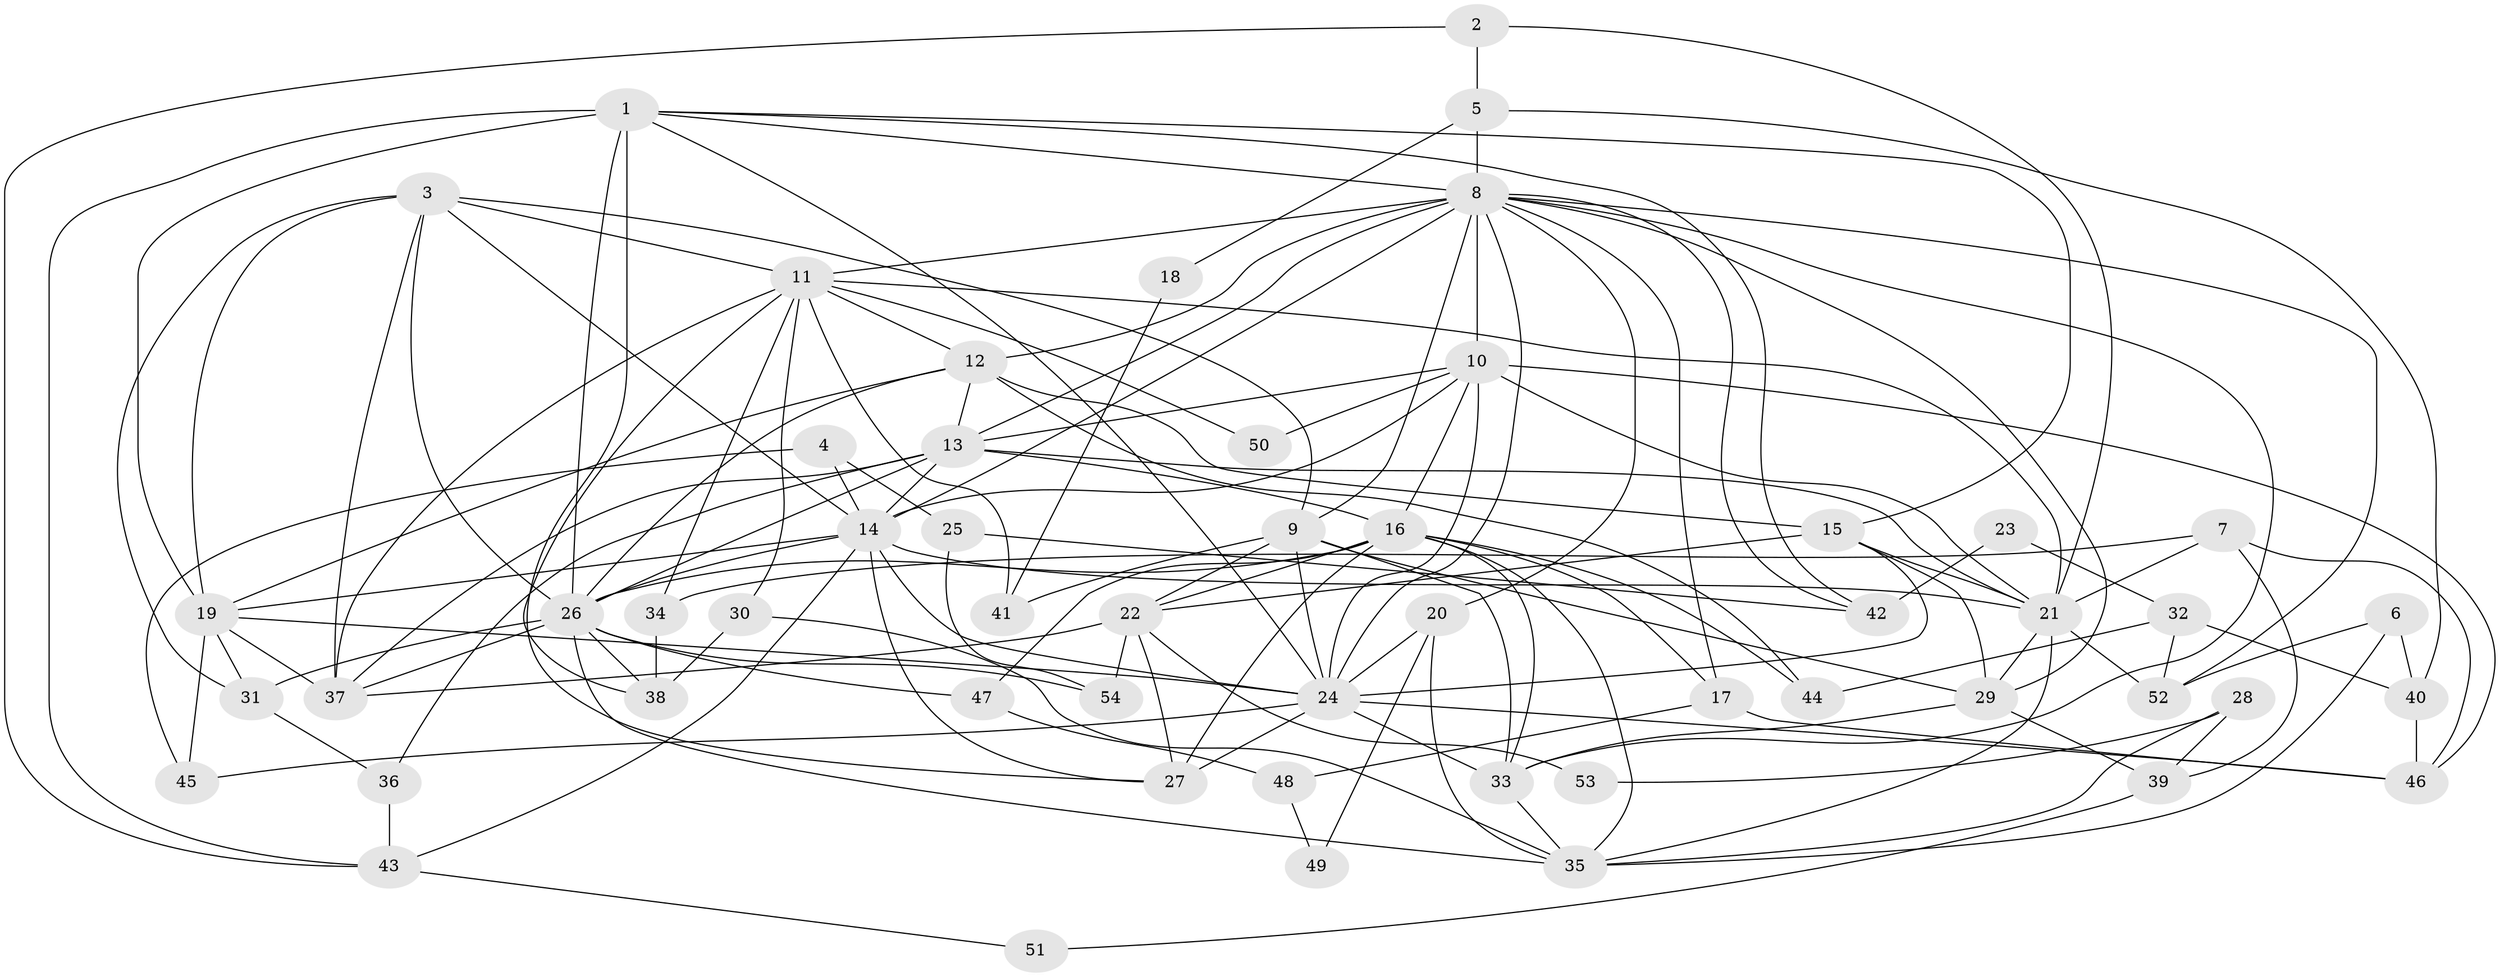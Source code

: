 // original degree distribution, {6: 0.09345794392523364, 3: 0.32710280373831774, 4: 0.19626168224299065, 5: 0.19626168224299065, 2: 0.1308411214953271, 7: 0.018691588785046728, 8: 0.037383177570093455}
// Generated by graph-tools (version 1.1) at 2025/35/03/09/25 02:35:55]
// undirected, 54 vertices, 143 edges
graph export_dot {
graph [start="1"]
  node [color=gray90,style=filled];
  1;
  2;
  3;
  4;
  5;
  6;
  7;
  8;
  9;
  10;
  11;
  12;
  13;
  14;
  15;
  16;
  17;
  18;
  19;
  20;
  21;
  22;
  23;
  24;
  25;
  26;
  27;
  28;
  29;
  30;
  31;
  32;
  33;
  34;
  35;
  36;
  37;
  38;
  39;
  40;
  41;
  42;
  43;
  44;
  45;
  46;
  47;
  48;
  49;
  50;
  51;
  52;
  53;
  54;
  1 -- 8 [weight=1.0];
  1 -- 15 [weight=1.0];
  1 -- 19 [weight=2.0];
  1 -- 24 [weight=1.0];
  1 -- 26 [weight=1.0];
  1 -- 27 [weight=1.0];
  1 -- 42 [weight=1.0];
  1 -- 43 [weight=1.0];
  2 -- 5 [weight=1.0];
  2 -- 21 [weight=1.0];
  2 -- 43 [weight=1.0];
  3 -- 9 [weight=2.0];
  3 -- 11 [weight=1.0];
  3 -- 14 [weight=1.0];
  3 -- 19 [weight=1.0];
  3 -- 26 [weight=1.0];
  3 -- 31 [weight=1.0];
  3 -- 37 [weight=1.0];
  4 -- 14 [weight=1.0];
  4 -- 25 [weight=1.0];
  4 -- 45 [weight=1.0];
  5 -- 8 [weight=1.0];
  5 -- 18 [weight=1.0];
  5 -- 40 [weight=1.0];
  6 -- 35 [weight=1.0];
  6 -- 40 [weight=1.0];
  6 -- 52 [weight=1.0];
  7 -- 21 [weight=1.0];
  7 -- 34 [weight=1.0];
  7 -- 39 [weight=1.0];
  7 -- 46 [weight=1.0];
  8 -- 9 [weight=1.0];
  8 -- 10 [weight=1.0];
  8 -- 11 [weight=1.0];
  8 -- 12 [weight=2.0];
  8 -- 13 [weight=1.0];
  8 -- 14 [weight=2.0];
  8 -- 17 [weight=1.0];
  8 -- 20 [weight=1.0];
  8 -- 24 [weight=1.0];
  8 -- 29 [weight=2.0];
  8 -- 33 [weight=1.0];
  8 -- 42 [weight=1.0];
  8 -- 52 [weight=1.0];
  9 -- 22 [weight=2.0];
  9 -- 24 [weight=2.0];
  9 -- 29 [weight=1.0];
  9 -- 33 [weight=1.0];
  9 -- 41 [weight=1.0];
  10 -- 13 [weight=1.0];
  10 -- 14 [weight=1.0];
  10 -- 16 [weight=1.0];
  10 -- 21 [weight=1.0];
  10 -- 24 [weight=1.0];
  10 -- 46 [weight=1.0];
  10 -- 50 [weight=1.0];
  11 -- 12 [weight=1.0];
  11 -- 21 [weight=1.0];
  11 -- 30 [weight=1.0];
  11 -- 34 [weight=1.0];
  11 -- 37 [weight=1.0];
  11 -- 38 [weight=1.0];
  11 -- 41 [weight=1.0];
  11 -- 50 [weight=1.0];
  12 -- 13 [weight=1.0];
  12 -- 15 [weight=1.0];
  12 -- 19 [weight=1.0];
  12 -- 26 [weight=1.0];
  12 -- 44 [weight=1.0];
  13 -- 14 [weight=1.0];
  13 -- 16 [weight=1.0];
  13 -- 21 [weight=1.0];
  13 -- 26 [weight=1.0];
  13 -- 36 [weight=1.0];
  13 -- 37 [weight=1.0];
  14 -- 19 [weight=2.0];
  14 -- 21 [weight=1.0];
  14 -- 24 [weight=1.0];
  14 -- 26 [weight=1.0];
  14 -- 27 [weight=1.0];
  14 -- 43 [weight=1.0];
  15 -- 21 [weight=1.0];
  15 -- 22 [weight=1.0];
  15 -- 24 [weight=1.0];
  15 -- 29 [weight=1.0];
  16 -- 17 [weight=1.0];
  16 -- 22 [weight=1.0];
  16 -- 26 [weight=1.0];
  16 -- 27 [weight=1.0];
  16 -- 33 [weight=1.0];
  16 -- 35 [weight=1.0];
  16 -- 44 [weight=1.0];
  16 -- 47 [weight=1.0];
  17 -- 46 [weight=1.0];
  17 -- 48 [weight=1.0];
  18 -- 41 [weight=1.0];
  19 -- 24 [weight=1.0];
  19 -- 31 [weight=1.0];
  19 -- 37 [weight=1.0];
  19 -- 45 [weight=1.0];
  20 -- 24 [weight=1.0];
  20 -- 35 [weight=1.0];
  20 -- 49 [weight=1.0];
  21 -- 29 [weight=1.0];
  21 -- 35 [weight=1.0];
  21 -- 52 [weight=1.0];
  22 -- 27 [weight=1.0];
  22 -- 37 [weight=1.0];
  22 -- 53 [weight=1.0];
  22 -- 54 [weight=1.0];
  23 -- 32 [weight=1.0];
  23 -- 42 [weight=1.0];
  24 -- 27 [weight=1.0];
  24 -- 33 [weight=1.0];
  24 -- 45 [weight=1.0];
  24 -- 46 [weight=1.0];
  25 -- 42 [weight=1.0];
  25 -- 54 [weight=1.0];
  26 -- 31 [weight=1.0];
  26 -- 35 [weight=1.0];
  26 -- 37 [weight=1.0];
  26 -- 38 [weight=3.0];
  26 -- 47 [weight=1.0];
  26 -- 54 [weight=1.0];
  28 -- 35 [weight=1.0];
  28 -- 39 [weight=1.0];
  28 -- 53 [weight=1.0];
  29 -- 33 [weight=2.0];
  29 -- 39 [weight=2.0];
  30 -- 35 [weight=1.0];
  30 -- 38 [weight=1.0];
  31 -- 36 [weight=1.0];
  32 -- 40 [weight=1.0];
  32 -- 44 [weight=1.0];
  32 -- 52 [weight=1.0];
  33 -- 35 [weight=1.0];
  34 -- 38 [weight=1.0];
  36 -- 43 [weight=1.0];
  39 -- 51 [weight=1.0];
  40 -- 46 [weight=1.0];
  43 -- 51 [weight=1.0];
  47 -- 48 [weight=1.0];
  48 -- 49 [weight=1.0];
}
